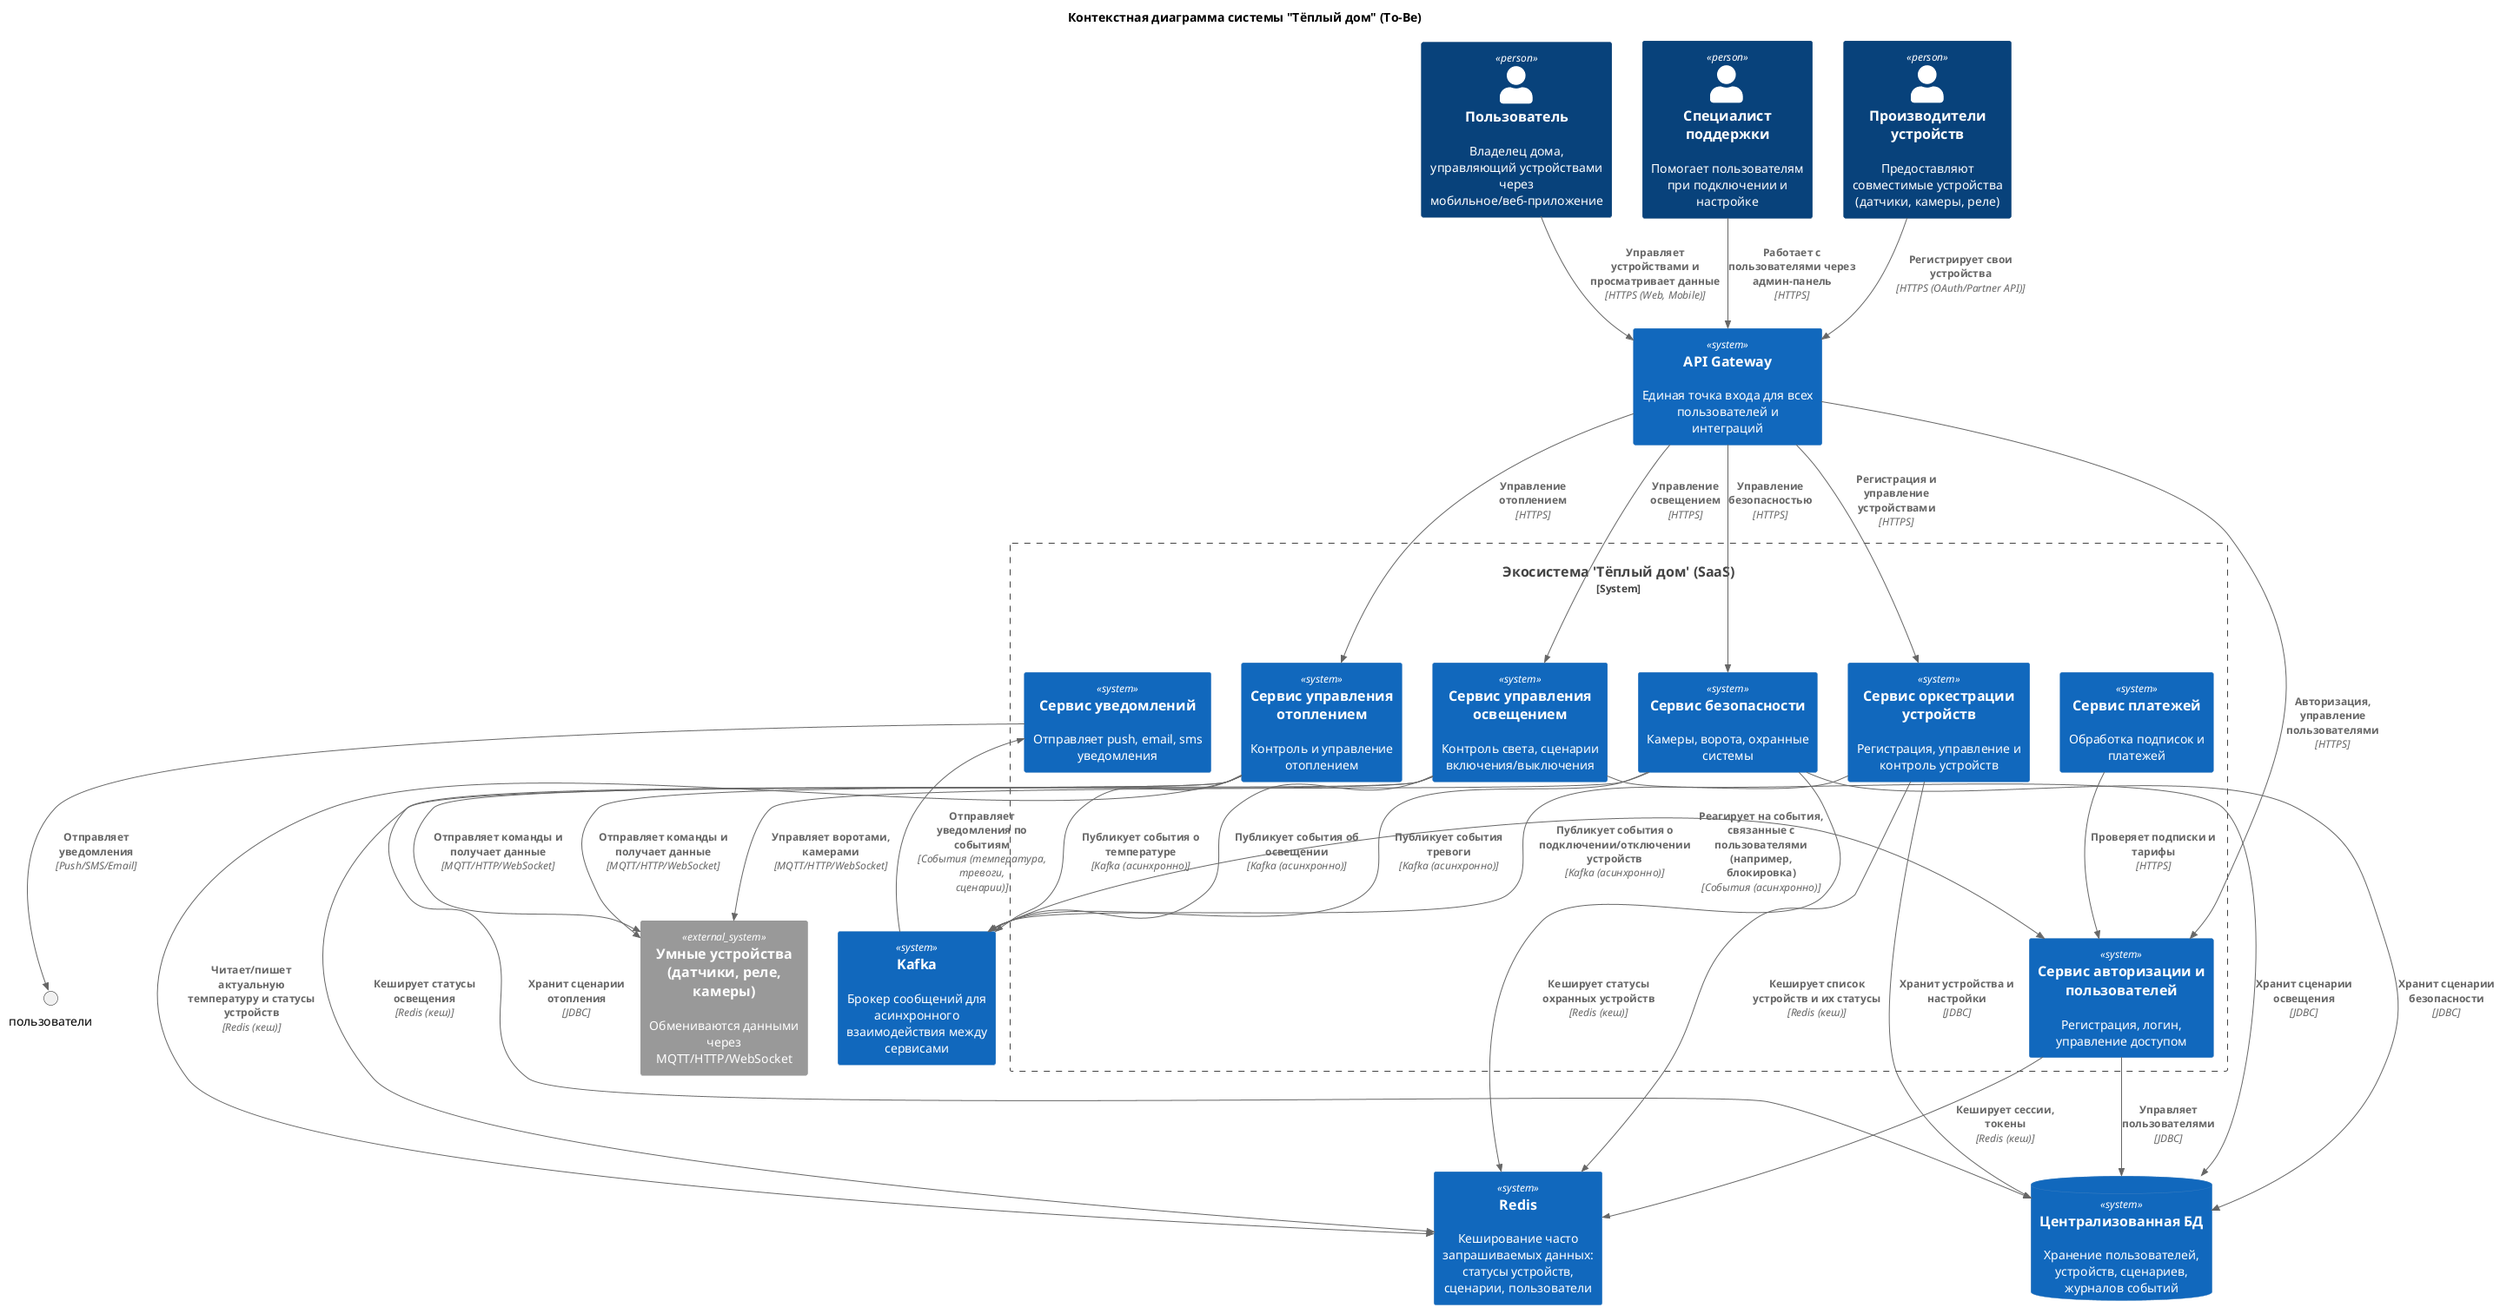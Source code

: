 @startuml
!include <C4/C4_Context>

title Контекстная диаграмма системы "Тёплый дом" (To-Be)

' Внешние пользователи и партнеры
Person(пользователь, "Пользователь", "Владелец дома, управляющий устройствами через мобильное/веб-приложение")
Person(специалист, "Специалист поддержки", "Помогает пользователям при подключении и настройке")
Person(партнер, "Производители устройств", "Предоставляют совместимые устройства (датчики, камеры, реле)")

' Внешние системы
System_Ext(устройства, "Умные устройства (датчики, реле, камеры)", "Обмениваются данными через MQTT/HTTP/WebSocket")

' Вспомогательная инфраструктура
System(kafka, "Kafka", "Брокер сообщений для асинхронного взаимодействия между сервисами")
System(redis, "Redis", "Кеширование часто запрашиваемых данных: статусы устройств, сценарии, пользователи")

' Архитектура SaaS "Тёплый дом"
System(api_gateway, "API Gateway", "Единая точка входа для всех пользователей и интеграций")

System_Boundary(saas, "Экосистема 'Тёплый дом' (SaaS)") {
  System(платежи, "Сервис платежей", "Обработка подписок и платежей")
  System(auth, "Сервис авторизации и пользователей", "Регистрация, логин, управление доступом")
  System(оркестратор, "Сервис оркестрации устройств", "Регистрация, управление и контроль устройств")
  System(отопление, "Сервис управления отоплением", "Контроль и управление отоплением")
  System(освещение, "Сервис управления освещением", "Контроль света, сценарии включения/выключения")
  System(безопасность, "Сервис безопасности", "Камеры, ворота, охранные системы")
  System(уведомления, "Сервис уведомлений", "Отправляет push, email, sms уведомления")
}

SystemDb(центральнаябд, "Централизованная БД", "Хранение пользователей, устройств, сценариев, журналов событий")

' Взаимодействия пользователей через API Gateway
Rel(пользователь, api_gateway, "Управляет устройствами и просматривает данные", "HTTPS (Web, Mobile)")
Rel(специалист, api_gateway, "Работает с пользователями через админ-панель", "HTTPS")
Rel(партнер, api_gateway, "Регистрирует свои устройства", "HTTPS (OAuth/Partner API)")

' Gateway взаимодействует с сервисами
Rel(api_gateway, auth, "Авторизация, управление пользователями", "HTTPS")
Rel(api_gateway, отопление, "Управление отоплением", "HTTPS")
Rel(api_gateway, освещение, "Управление освещением", "HTTPS")
Rel(api_gateway, безопасность, "Управление безопасностью", "HTTPS")
Rel(api_gateway, оркестратор, "Регистрация и управление устройствами", "HTTPS")

' Сервисы взаимодействуют между собой через Kafka
Rel(отопление, kafka, "Публикует события о температуре", "Kafka (асинхронно)")
Rel(освещение, kafka, "Публикует события об освещении", "Kafka (асинхронно)")
Rel(безопасность, kafka, "Публикует события тревоги", "Kafka (асинхронно)")
Rel(оркестратор, kafka, "Публикует события о подключении/отключении устройств", "Kafka (асинхронно)")

' Подписчики Kafka
Rel(kafka, уведомления, "Отправляет уведомления по событиям", "События (температура, тревоги, сценарии)")
Rel(kafka, auth, "Реагирует на события, связанные с пользователями (например, блокировка)", "События (асинхронно)")

' Взаимодействие с внешними устройствами
Rel(отопление, устройства, "Отправляет команды и получает данные", "MQTT/HTTP/WebSocket")
Rel(освещение, устройства, "Отправляет команды и получает данные", "MQTT/HTTP/WebSocket")
Rel(безопасность, устройства, "Управляет воротами, камерами", "MQTT/HTTP/WebSocket")
Rel(платежи, auth, "Проверяет подписки и тарифы", "HTTPS")
Rel(уведомления, пользователи, "Отправляет уведомления", "Push/SMS/Email")

' Базы данных
Rel(auth, центральнаябд, "Управляет пользователями", "JDBC")
Rel(оркестратор, центральнаябд, "Хранит устройства и настройки", "JDBC")
Rel(отопление, центральнаябд, "Хранит сценарии отопления", "JDBC")
Rel(освещение, центральнаябд, "Хранит сценарии освещения", "JDBC")
Rel(безопасность, центральнаябд, "Хранит сценарии безопасности", "JDBC")

' Кеширование
Rel(отопление, redis, "Читает/пишет актуальную температуру и статусы устройств", "Redis (кеш)")
Rel(освещение, redis, "Кеширует статусы освещения", "Redis (кеш)")
Rel(безопасность, redis, "Кеширует статусы охранных устройств", "Redis (кеш)")
Rel(оркестратор, redis, "Кеширует список устройств и их статусы", "Redis (кеш)")
Rel(auth, redis, "Кеширует сессии, токены", "Redis (кеш)")

@enduml
